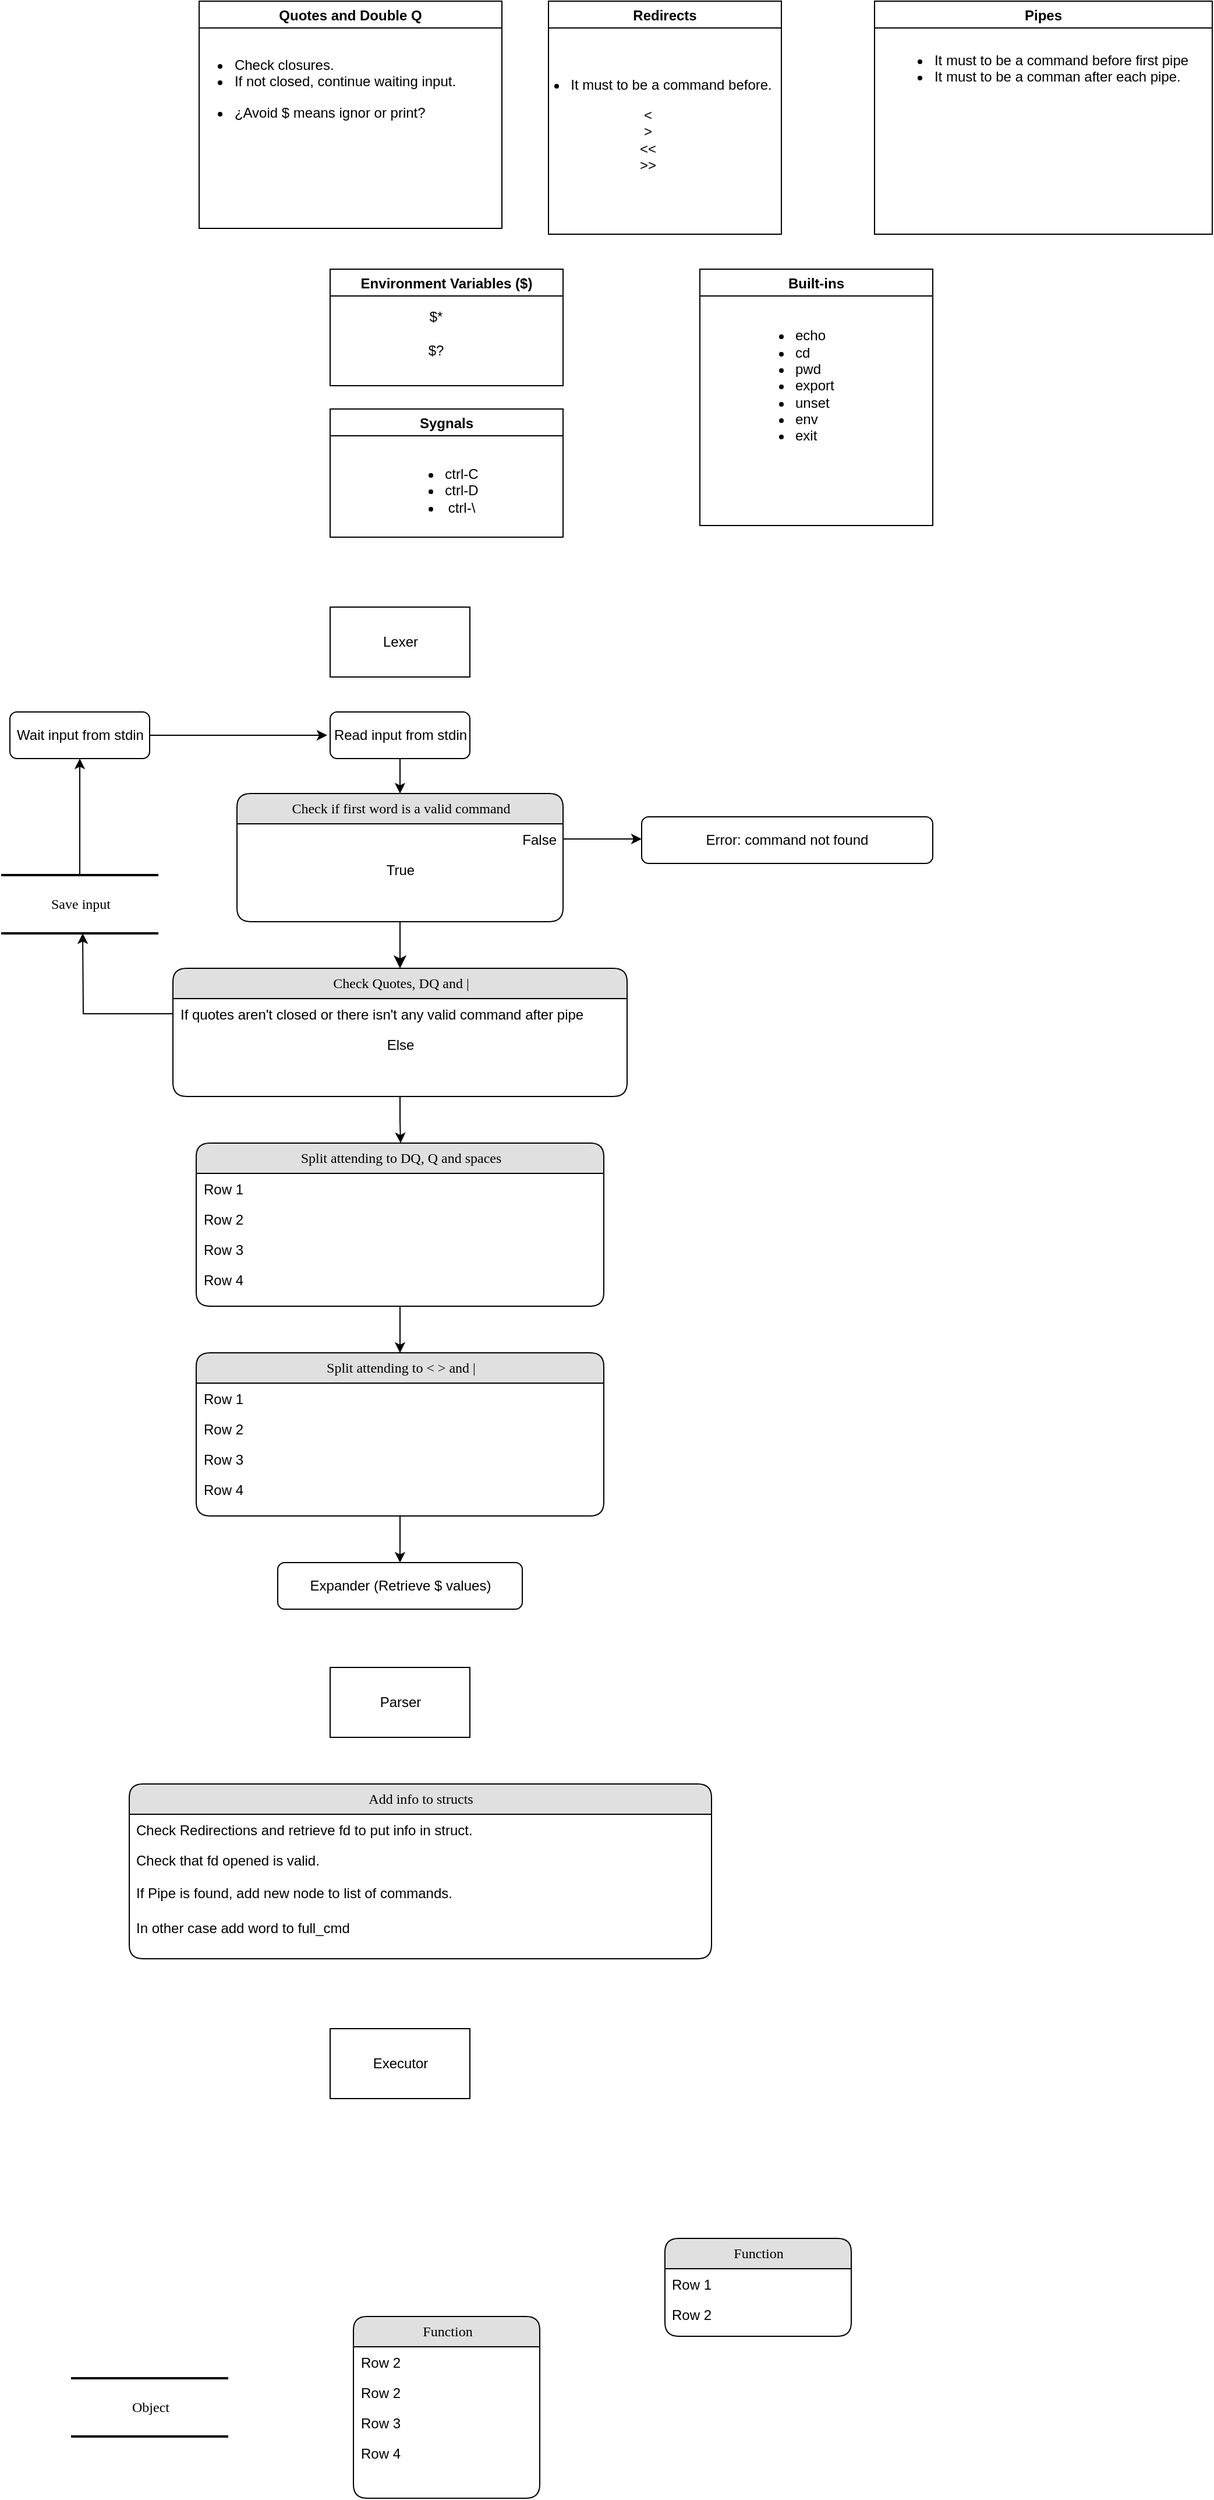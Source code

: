 <mxfile version="22.1.21" type="github">
  <diagram name="Page-1" id="5d7acffa-a066-3a61-03fe-96351882024d">
    <mxGraphModel dx="2150" dy="1416" grid="1" gridSize="10" guides="1" tooltips="1" connect="1" arrows="1" fold="1" page="1" pageScale="1" pageWidth="1100" pageHeight="850" background="#ffffff" math="0" shadow="0">
      <root>
        <mxCell id="0" />
        <mxCell id="1" parent="0" />
        <mxCell id="3XVryducqYzDSN-yYhmy-24" style="edgeStyle=orthogonalEdgeStyle;rounded=0;orthogonalLoop=1;jettySize=auto;html=1;" parent="1" source="2debaab0fafb2da2-10" target="3XVryducqYzDSN-yYhmy-23" edge="1">
          <mxGeometry relative="1" as="geometry" />
        </mxCell>
        <mxCell id="2debaab0fafb2da2-10" value="Save input" style="html=1;rounded=0;shadow=0;comic=0;labelBackgroundColor=none;strokeWidth=2;fontFamily=Verdana;fontSize=12;align=center;shape=mxgraph.ios7ui.horLines;" parent="1" vertex="1">
          <mxGeometry x="-110" y="110" width="135" height="50" as="geometry" />
        </mxCell>
        <mxCell id="21ea969265ad0168-6" value="Check if first word is a valid command" style="swimlane;html=1;fontStyle=0;childLayout=stackLayout;horizontal=1;startSize=26;fillColor=#e0e0e0;horizontalStack=0;resizeParent=1;resizeLast=0;collapsible=1;marginBottom=0;swimlaneFillColor=#ffffff;align=center;rounded=1;shadow=0;comic=0;labelBackgroundColor=none;strokeWidth=1;fontFamily=Verdana;fontSize=12" parent="1" vertex="1">
          <mxGeometry x="92.5" y="40" width="280" height="110" as="geometry" />
        </mxCell>
        <mxCell id="3XVryducqYzDSN-yYhmy-17" style="edgeStyle=orthogonalEdgeStyle;rounded=0;orthogonalLoop=1;jettySize=auto;html=1;" parent="21ea969265ad0168-6" source="21ea969265ad0168-7" edge="1">
          <mxGeometry relative="1" as="geometry">
            <mxPoint x="347.5" y="39" as="targetPoint" />
          </mxGeometry>
        </mxCell>
        <mxCell id="21ea969265ad0168-7" value="&lt;div align=&quot;right&quot;&gt;False&lt;/div&gt;" style="text;html=1;strokeColor=none;fillColor=none;spacingLeft=4;spacingRight=4;whiteSpace=wrap;overflow=hidden;rotatable=0;points=[[0,0.5],[1,0.5]];portConstraint=eastwest;align=right;" parent="21ea969265ad0168-6" vertex="1">
          <mxGeometry y="26" width="280" height="26" as="geometry" />
        </mxCell>
        <mxCell id="21ea969265ad0168-9" value="&lt;div align=&quot;center&quot;&gt;True&lt;/div&gt;" style="text;html=1;strokeColor=none;fillColor=none;spacingLeft=4;spacingRight=4;whiteSpace=wrap;overflow=hidden;rotatable=0;points=[[0,0.5],[1,0.5]];portConstraint=eastwest;align=center;" parent="21ea969265ad0168-6" vertex="1">
          <mxGeometry y="52" width="280" height="26" as="geometry" />
        </mxCell>
        <mxCell id="21ea969265ad0168-10" value="Function" style="swimlane;html=1;fontStyle=0;childLayout=stackLayout;horizontal=1;startSize=26;fillColor=#e0e0e0;horizontalStack=0;resizeParent=1;resizeLast=0;collapsible=1;marginBottom=0;swimlaneFillColor=#ffffff;align=center;rounded=1;shadow=0;comic=0;labelBackgroundColor=none;strokeWidth=1;fontFamily=Verdana;fontSize=12" parent="1" vertex="1">
          <mxGeometry x="192.5" y="1347" width="160" height="156" as="geometry" />
        </mxCell>
        <mxCell id="21ea969265ad0168-12" value="Row 2" style="text;html=1;strokeColor=none;fillColor=none;spacingLeft=4;spacingRight=4;whiteSpace=wrap;overflow=hidden;rotatable=0;points=[[0,0.5],[1,0.5]];portConstraint=eastwest;" parent="21ea969265ad0168-10" vertex="1">
          <mxGeometry y="26" width="160" height="26" as="geometry" />
        </mxCell>
        <mxCell id="21ea969265ad0168-8" value="Row 2" style="text;html=1;strokeColor=none;fillColor=none;spacingLeft=4;spacingRight=4;whiteSpace=wrap;overflow=hidden;rotatable=0;points=[[0,0.5],[1,0.5]];portConstraint=eastwest;" parent="21ea969265ad0168-10" vertex="1">
          <mxGeometry y="52" width="160" height="26" as="geometry" />
        </mxCell>
        <mxCell id="21ea969265ad0168-52" value="Row 3" style="text;html=1;strokeColor=none;fillColor=none;spacingLeft=4;spacingRight=4;whiteSpace=wrap;overflow=hidden;rotatable=0;points=[[0,0.5],[1,0.5]];portConstraint=eastwest;" parent="21ea969265ad0168-10" vertex="1">
          <mxGeometry y="78" width="160" height="26" as="geometry" />
        </mxCell>
        <mxCell id="21ea969265ad0168-13" value="Row 4" style="text;html=1;strokeColor=none;fillColor=none;spacingLeft=4;spacingRight=4;whiteSpace=wrap;overflow=hidden;rotatable=0;points=[[0,0.5],[1,0.5]];portConstraint=eastwest;" parent="21ea969265ad0168-10" vertex="1">
          <mxGeometry y="104" width="160" height="26" as="geometry" />
        </mxCell>
        <mxCell id="3XVryducqYzDSN-yYhmy-29" style="edgeStyle=orthogonalEdgeStyle;rounded=0;orthogonalLoop=1;jettySize=auto;html=1;exitX=0.5;exitY=1;exitDx=0;exitDy=0;" parent="1" source="21ea969265ad0168-14" edge="1">
          <mxGeometry relative="1" as="geometry">
            <mxPoint x="233" y="340" as="targetPoint" />
            <Array as="points">
              <mxPoint x="233" y="320" />
              <mxPoint x="233" y="320" />
            </Array>
          </mxGeometry>
        </mxCell>
        <mxCell id="21ea969265ad0168-14" value="Check Quotes, DQ and |" style="swimlane;html=1;fontStyle=0;childLayout=stackLayout;horizontal=1;startSize=26;fillColor=#e0e0e0;horizontalStack=0;resizeParent=1;resizeLast=0;collapsible=1;marginBottom=0;swimlaneFillColor=#ffffff;align=center;rounded=1;shadow=0;comic=0;labelBackgroundColor=none;strokeWidth=1;fontFamily=Verdana;fontSize=12" parent="1" vertex="1">
          <mxGeometry x="37.5" y="190" width="390" height="110" as="geometry" />
        </mxCell>
        <mxCell id="21ea969265ad0168-15" value="If quotes aren&#39;t closed or there isn&#39;t any valid command after pipe" style="text;html=1;strokeColor=none;fillColor=none;spacingLeft=4;spacingRight=4;whiteSpace=wrap;overflow=hidden;rotatable=0;points=[[0,0.5],[1,0.5]];portConstraint=eastwest;" parent="21ea969265ad0168-14" vertex="1">
          <mxGeometry y="26" width="390" height="26" as="geometry" />
        </mxCell>
        <mxCell id="21ea969265ad0168-17" value="Else" style="text;html=1;strokeColor=none;fillColor=none;spacingLeft=4;spacingRight=4;whiteSpace=wrap;overflow=hidden;rotatable=0;points=[[0,0.5],[1,0.5]];portConstraint=eastwest;align=center;" parent="21ea969265ad0168-14" vertex="1">
          <mxGeometry y="52" width="390" height="26" as="geometry" />
        </mxCell>
        <mxCell id="aaiDAb_gaF5hAQlq2L2B-3" style="edgeStyle=orthogonalEdgeStyle;rounded=0;orthogonalLoop=1;jettySize=auto;html=1;exitX=0.5;exitY=1;exitDx=0;exitDy=0;entryX=0.5;entryY=0;entryDx=0;entryDy=0;" edge="1" parent="1" source="21ea969265ad0168-18" target="3XVryducqYzDSN-yYhmy-39">
          <mxGeometry relative="1" as="geometry" />
        </mxCell>
        <mxCell id="21ea969265ad0168-18" value="Split attending to &amp;lt; &amp;gt; and |" style="swimlane;html=1;fontStyle=0;childLayout=stackLayout;horizontal=1;startSize=26;fillColor=#e0e0e0;horizontalStack=0;resizeParent=1;resizeLast=0;collapsible=1;marginBottom=0;swimlaneFillColor=#ffffff;align=center;rounded=1;shadow=0;comic=0;labelBackgroundColor=none;strokeWidth=1;fontFamily=Verdana;fontSize=12" parent="1" vertex="1">
          <mxGeometry x="57.5" y="520" width="350" height="140" as="geometry" />
        </mxCell>
        <mxCell id="21ea969265ad0168-19" value="Row 1" style="text;html=1;strokeColor=none;fillColor=none;spacingLeft=4;spacingRight=4;whiteSpace=wrap;overflow=hidden;rotatable=0;points=[[0,0.5],[1,0.5]];portConstraint=eastwest;" parent="21ea969265ad0168-18" vertex="1">
          <mxGeometry y="26" width="350" height="26" as="geometry" />
        </mxCell>
        <mxCell id="21ea969265ad0168-20" value="Row 2" style="text;html=1;strokeColor=none;fillColor=none;spacingLeft=4;spacingRight=4;whiteSpace=wrap;overflow=hidden;rotatable=0;points=[[0,0.5],[1,0.5]];portConstraint=eastwest;" parent="21ea969265ad0168-18" vertex="1">
          <mxGeometry y="52" width="350" height="26" as="geometry" />
        </mxCell>
        <mxCell id="21ea969265ad0168-51" value="Row 3" style="text;html=1;strokeColor=none;fillColor=none;spacingLeft=4;spacingRight=4;whiteSpace=wrap;overflow=hidden;rotatable=0;points=[[0,0.5],[1,0.5]];portConstraint=eastwest;" parent="21ea969265ad0168-18" vertex="1">
          <mxGeometry y="78" width="350" height="26" as="geometry" />
        </mxCell>
        <mxCell id="21ea969265ad0168-21" value="Row 4" style="text;html=1;strokeColor=none;fillColor=none;spacingLeft=4;spacingRight=4;whiteSpace=wrap;overflow=hidden;rotatable=0;points=[[0,0.5],[1,0.5]];portConstraint=eastwest;" parent="21ea969265ad0168-18" vertex="1">
          <mxGeometry y="104" width="350" height="26" as="geometry" />
        </mxCell>
        <mxCell id="21ea969265ad0168-22" value="Function" style="swimlane;html=1;fontStyle=0;childLayout=stackLayout;horizontal=1;startSize=26;fillColor=#e0e0e0;horizontalStack=0;resizeParent=1;resizeLast=0;collapsible=1;marginBottom=0;swimlaneFillColor=#ffffff;align=center;rounded=1;shadow=0;comic=0;labelBackgroundColor=none;strokeWidth=1;fontFamily=Verdana;fontSize=12" parent="1" vertex="1">
          <mxGeometry x="460" y="1280" width="160" height="84" as="geometry" />
        </mxCell>
        <mxCell id="21ea969265ad0168-23" value="Row 1" style="text;html=1;strokeColor=none;fillColor=none;spacingLeft=4;spacingRight=4;whiteSpace=wrap;overflow=hidden;rotatable=0;points=[[0,0.5],[1,0.5]];portConstraint=eastwest;" parent="21ea969265ad0168-22" vertex="1">
          <mxGeometry y="26" width="160" height="26" as="geometry" />
        </mxCell>
        <mxCell id="21ea969265ad0168-24" value="Row 2" style="text;html=1;strokeColor=none;fillColor=none;spacingLeft=4;spacingRight=4;whiteSpace=wrap;overflow=hidden;rotatable=0;points=[[0,0.5],[1,0.5]];portConstraint=eastwest;" parent="21ea969265ad0168-22" vertex="1">
          <mxGeometry y="52" width="160" height="26" as="geometry" />
        </mxCell>
        <mxCell id="21ea969265ad0168-26" value="Add info to structs" style="swimlane;html=1;fontStyle=0;childLayout=stackLayout;horizontal=1;startSize=26;fillColor=#e0e0e0;horizontalStack=0;resizeParent=1;resizeLast=0;collapsible=1;marginBottom=0;swimlaneFillColor=#ffffff;align=center;rounded=1;shadow=0;comic=0;labelBackgroundColor=none;strokeWidth=1;fontFamily=Verdana;fontSize=12" parent="1" vertex="1">
          <mxGeometry y="890" width="500" height="150" as="geometry" />
        </mxCell>
        <mxCell id="21ea969265ad0168-27" value="Check Redirections and retrieve fd to put info in struct." style="text;html=1;strokeColor=none;fillColor=none;spacingLeft=4;spacingRight=4;whiteSpace=wrap;overflow=hidden;rotatable=0;points=[[0,0.5],[1,0.5]];portConstraint=eastwest;" parent="21ea969265ad0168-26" vertex="1">
          <mxGeometry y="26" width="500" height="26" as="geometry" />
        </mxCell>
        <mxCell id="21ea969265ad0168-28" value="Check that fd opened is valid." style="text;html=1;strokeColor=none;fillColor=none;spacingLeft=4;spacingRight=4;whiteSpace=wrap;overflow=hidden;rotatable=0;points=[[0,0.5],[1,0.5]];portConstraint=eastwest;" parent="21ea969265ad0168-26" vertex="1">
          <mxGeometry y="52" width="500" height="28" as="geometry" />
        </mxCell>
        <mxCell id="21ea969265ad0168-29" value="If Pipe is found, add new node to list of commands." style="text;html=1;strokeColor=none;fillColor=none;spacingLeft=4;spacingRight=4;whiteSpace=wrap;overflow=hidden;rotatable=0;points=[[0,0.5],[1,0.5]];portConstraint=eastwest;" parent="21ea969265ad0168-26" vertex="1">
          <mxGeometry y="80" width="500" height="30" as="geometry" />
        </mxCell>
        <mxCell id="21ea969265ad0168-11" value="In other case add word to full_cmd" style="text;html=1;strokeColor=none;fillColor=none;spacingLeft=4;spacingRight=4;whiteSpace=wrap;overflow=hidden;rotatable=0;points=[[0,0.5],[1,0.5]];portConstraint=eastwest;" parent="21ea969265ad0168-26" vertex="1">
          <mxGeometry y="110" width="500" height="26" as="geometry" />
        </mxCell>
        <mxCell id="21ea969265ad0168-30" value="Object" style="html=1;rounded=0;shadow=0;comic=0;labelBackgroundColor=none;strokeWidth=2;fontFamily=Verdana;fontSize=12;align=center;shape=mxgraph.ios7ui.horLines;" parent="1" vertex="1">
          <mxGeometry x="-50" y="1400" width="135" height="50" as="geometry" />
        </mxCell>
        <mxCell id="21ea969265ad0168-36" style="edgeStyle=orthogonalEdgeStyle;html=1;labelBackgroundColor=none;startFill=0;startSize=8;endFill=1;endSize=8;fontFamily=Verdana;fontSize=12;" parent="1" source="21ea969265ad0168-6" target="21ea969265ad0168-14" edge="1">
          <mxGeometry relative="1" as="geometry" />
        </mxCell>
        <mxCell id="3XVryducqYzDSN-yYhmy-1" value="Quotes and Double Q" style="swimlane;" parent="1" vertex="1">
          <mxGeometry x="60" y="-640" width="260" height="195" as="geometry">
            <mxRectangle x="60" y="-520" width="160" height="30" as="alternateBounds" />
          </mxGeometry>
        </mxCell>
        <mxCell id="3XVryducqYzDSN-yYhmy-7" value="&lt;ul style=&quot;&quot;&gt;&lt;li&gt;&lt;div align=&quot;left&quot;&gt;Check closures.&lt;/div&gt;&lt;/li&gt;&lt;li&gt;If not closed, continue waiting input.&lt;br&gt;&lt;/li&gt;&lt;/ul&gt;&lt;div align=&quot;left&quot;&gt;&lt;ul&gt;&lt;li&gt;¿Avoid $ means ignor or print?&lt;/li&gt;&lt;/ul&gt;&lt;/div&gt;" style="text;html=1;align=center;verticalAlign=middle;resizable=0;points=[];autosize=1;strokeColor=none;fillColor=none;" parent="3XVryducqYzDSN-yYhmy-1" vertex="1">
          <mxGeometry x="-20" y="30" width="250" height="90" as="geometry" />
        </mxCell>
        <mxCell id="3XVryducqYzDSN-yYhmy-2" value="Redirects" style="swimlane;" parent="1" vertex="1">
          <mxGeometry x="360" y="-640" width="200" height="200" as="geometry" />
        </mxCell>
        <mxCell id="3XVryducqYzDSN-yYhmy-10" value="&lt;ul&gt;&lt;li&gt;It must to be a command before.&lt;/li&gt;&lt;/ul&gt;&lt;div&gt;&amp;lt;&lt;/div&gt;&lt;div&gt;&amp;gt;&lt;/div&gt;&lt;div&gt;&amp;lt;&amp;lt;&lt;/div&gt;&lt;div&gt;&amp;gt;&amp;gt;&lt;br&gt;&lt;/div&gt;" style="text;html=1;align=center;verticalAlign=middle;resizable=0;points=[];autosize=1;strokeColor=none;fillColor=none;" parent="3XVryducqYzDSN-yYhmy-2" vertex="1">
          <mxGeometry x="-30" y="45" width="230" height="110" as="geometry" />
        </mxCell>
        <mxCell id="3XVryducqYzDSN-yYhmy-3" value="Built-ins" style="swimlane;" parent="1" vertex="1">
          <mxGeometry x="490" y="-410" width="200" height="220" as="geometry" />
        </mxCell>
        <mxCell id="3XVryducqYzDSN-yYhmy-27" value="&lt;div align=&quot;left&quot;&gt;&lt;ul&gt;&lt;li&gt;echo&lt;/li&gt;&lt;li&gt;cd&lt;/li&gt;&lt;li&gt;pwd&lt;/li&gt;&lt;li&gt;&lt;div&gt;export&lt;/div&gt;&lt;/li&gt;&lt;li&gt;unset&lt;/li&gt;&lt;li&gt;env&lt;/li&gt;&lt;li&gt;exit&lt;br&gt;&lt;/li&gt;&lt;/ul&gt;&lt;/div&gt;" style="text;html=1;align=left;verticalAlign=middle;resizable=0;points=[];autosize=1;strokeColor=none;fillColor=none;" parent="3XVryducqYzDSN-yYhmy-3" vertex="1">
          <mxGeometry x="40" y="30" width="100" height="140" as="geometry" />
        </mxCell>
        <mxCell id="3XVryducqYzDSN-yYhmy-4" value="Environment Variables ($)" style="swimlane;" parent="1" vertex="1">
          <mxGeometry x="172.5" y="-410" width="200" height="100" as="geometry" />
        </mxCell>
        <mxCell id="3XVryducqYzDSN-yYhmy-28" value="&lt;div&gt;$*&lt;/div&gt;&lt;div&gt;&lt;br&gt;&lt;/div&gt;&lt;div&gt;$?&lt;br&gt;&lt;/div&gt;" style="text;html=1;align=center;verticalAlign=middle;resizable=0;points=[];autosize=1;strokeColor=none;fillColor=none;" parent="3XVryducqYzDSN-yYhmy-4" vertex="1">
          <mxGeometry x="70" y="25" width="40" height="60" as="geometry" />
        </mxCell>
        <mxCell id="3XVryducqYzDSN-yYhmy-5" value="Sygnals" style="swimlane;" parent="1" vertex="1">
          <mxGeometry x="172.5" y="-290" width="200" height="110" as="geometry" />
        </mxCell>
        <mxCell id="3XVryducqYzDSN-yYhmy-26" value="&lt;ul&gt;&lt;li&gt;ctrl-C&lt;/li&gt;&lt;li&gt;ctrl-D&lt;/li&gt;&lt;li&gt;ctrl-\&lt;/li&gt;&lt;/ul&gt;" style="text;html=1;align=center;verticalAlign=middle;resizable=0;points=[];autosize=1;strokeColor=none;fillColor=none;" parent="3XVryducqYzDSN-yYhmy-5" vertex="1">
          <mxGeometry x="47.5" y="30" width="90" height="80" as="geometry" />
        </mxCell>
        <mxCell id="3XVryducqYzDSN-yYhmy-6" value="Pipes" style="swimlane;" parent="1" vertex="1">
          <mxGeometry x="640" y="-640" width="290" height="200" as="geometry" />
        </mxCell>
        <mxCell id="3XVryducqYzDSN-yYhmy-12" value="&lt;ul&gt;&lt;li&gt;It must to be a command before first pipe&lt;br&gt;&lt;/li&gt;&lt;li&gt;&lt;div align=&quot;left&quot;&gt;It must to be a comman after each pipe.&lt;br&gt;&lt;/div&gt;&lt;div align=&quot;left&quot;&gt;&lt;br&gt;&lt;/div&gt;&lt;/li&gt;&lt;/ul&gt;" style="text;html=1;align=center;verticalAlign=middle;resizable=0;points=[];autosize=1;strokeColor=none;fillColor=none;" parent="3XVryducqYzDSN-yYhmy-6" vertex="1">
          <mxGeometry y="25" width="280" height="80" as="geometry" />
        </mxCell>
        <mxCell id="3XVryducqYzDSN-yYhmy-14" value="Lexer" style="rounded=0;whiteSpace=wrap;html=1;" parent="1" vertex="1">
          <mxGeometry x="172.5" y="-120" width="120" height="60" as="geometry" />
        </mxCell>
        <mxCell id="3XVryducqYzDSN-yYhmy-16" style="edgeStyle=orthogonalEdgeStyle;rounded=0;orthogonalLoop=1;jettySize=auto;html=1;" parent="1" source="3XVryducqYzDSN-yYhmy-15" edge="1">
          <mxGeometry relative="1" as="geometry">
            <mxPoint x="232.5" y="40" as="targetPoint" />
          </mxGeometry>
        </mxCell>
        <mxCell id="3XVryducqYzDSN-yYhmy-15" value="Read input from stdin" style="rounded=1;whiteSpace=wrap;html=1;" parent="1" vertex="1">
          <mxGeometry x="172.5" y="-30" width="120" height="40" as="geometry" />
        </mxCell>
        <mxCell id="3XVryducqYzDSN-yYhmy-18" value="Error: command not found" style="rounded=1;whiteSpace=wrap;html=1;" parent="1" vertex="1">
          <mxGeometry x="440" y="60" width="250" height="40" as="geometry" />
        </mxCell>
        <mxCell id="3XVryducqYzDSN-yYhmy-19" style="edgeStyle=orthogonalEdgeStyle;rounded=0;orthogonalLoop=1;jettySize=auto;html=1;" parent="1" source="21ea969265ad0168-15" edge="1">
          <mxGeometry relative="1" as="geometry">
            <mxPoint x="-40" y="160" as="targetPoint" />
          </mxGeometry>
        </mxCell>
        <mxCell id="3XVryducqYzDSN-yYhmy-25" style="edgeStyle=orthogonalEdgeStyle;rounded=0;orthogonalLoop=1;jettySize=auto;html=1;" parent="1" source="3XVryducqYzDSN-yYhmy-23" edge="1">
          <mxGeometry relative="1" as="geometry">
            <mxPoint x="170" y="-10" as="targetPoint" />
          </mxGeometry>
        </mxCell>
        <mxCell id="3XVryducqYzDSN-yYhmy-23" value="Wait input from stdin" style="rounded=1;whiteSpace=wrap;html=1;" parent="1" vertex="1">
          <mxGeometry x="-102.5" y="-30" width="120" height="40" as="geometry" />
        </mxCell>
        <mxCell id="aaiDAb_gaF5hAQlq2L2B-2" style="edgeStyle=orthogonalEdgeStyle;rounded=0;orthogonalLoop=1;jettySize=auto;html=1;exitX=0.5;exitY=1;exitDx=0;exitDy=0;entryX=0.5;entryY=0;entryDx=0;entryDy=0;" edge="1" parent="1" source="3XVryducqYzDSN-yYhmy-30" target="21ea969265ad0168-18">
          <mxGeometry relative="1" as="geometry" />
        </mxCell>
        <mxCell id="3XVryducqYzDSN-yYhmy-30" value="&lt;div&gt;Split attending to DQ, Q and spaces&lt;br&gt;&lt;/div&gt;" style="swimlane;html=1;fontStyle=0;childLayout=stackLayout;horizontal=1;startSize=26;fillColor=#e0e0e0;horizontalStack=0;resizeParent=1;resizeLast=0;collapsible=1;marginBottom=0;swimlaneFillColor=#ffffff;align=center;rounded=1;shadow=0;comic=0;labelBackgroundColor=none;strokeWidth=1;fontFamily=Verdana;fontSize=12" parent="1" vertex="1">
          <mxGeometry x="57.5" y="340" width="350" height="140" as="geometry" />
        </mxCell>
        <mxCell id="3XVryducqYzDSN-yYhmy-31" value="Row 1" style="text;html=1;strokeColor=none;fillColor=none;spacingLeft=4;spacingRight=4;whiteSpace=wrap;overflow=hidden;rotatable=0;points=[[0,0.5],[1,0.5]];portConstraint=eastwest;" parent="3XVryducqYzDSN-yYhmy-30" vertex="1">
          <mxGeometry y="26" width="350" height="26" as="geometry" />
        </mxCell>
        <mxCell id="3XVryducqYzDSN-yYhmy-32" value="Row 2" style="text;html=1;strokeColor=none;fillColor=none;spacingLeft=4;spacingRight=4;whiteSpace=wrap;overflow=hidden;rotatable=0;points=[[0,0.5],[1,0.5]];portConstraint=eastwest;" parent="3XVryducqYzDSN-yYhmy-30" vertex="1">
          <mxGeometry y="52" width="350" height="26" as="geometry" />
        </mxCell>
        <mxCell id="3XVryducqYzDSN-yYhmy-33" value="Row 3" style="text;html=1;strokeColor=none;fillColor=none;spacingLeft=4;spacingRight=4;whiteSpace=wrap;overflow=hidden;rotatable=0;points=[[0,0.5],[1,0.5]];portConstraint=eastwest;" parent="3XVryducqYzDSN-yYhmy-30" vertex="1">
          <mxGeometry y="78" width="350" height="26" as="geometry" />
        </mxCell>
        <mxCell id="3XVryducqYzDSN-yYhmy-34" value="Row 4" style="text;html=1;strokeColor=none;fillColor=none;spacingLeft=4;spacingRight=4;whiteSpace=wrap;overflow=hidden;rotatable=0;points=[[0,0.5],[1,0.5]];portConstraint=eastwest;" parent="3XVryducqYzDSN-yYhmy-30" vertex="1">
          <mxGeometry y="104" width="350" height="26" as="geometry" />
        </mxCell>
        <mxCell id="3XVryducqYzDSN-yYhmy-39" value="Expander (Retrieve $ values)" style="rounded=1;whiteSpace=wrap;html=1;" parent="1" vertex="1">
          <mxGeometry x="127.5" y="700" width="210" height="40" as="geometry" />
        </mxCell>
        <mxCell id="3XVryducqYzDSN-yYhmy-43" value="Parser" style="rounded=0;whiteSpace=wrap;html=1;" parent="1" vertex="1">
          <mxGeometry x="172.5" y="790" width="120" height="60" as="geometry" />
        </mxCell>
        <mxCell id="3XVryducqYzDSN-yYhmy-44" value="&lt;div&gt;Executor&lt;/div&gt;" style="rounded=0;whiteSpace=wrap;html=1;" parent="1" vertex="1">
          <mxGeometry x="172.5" y="1100" width="120" height="60" as="geometry" />
        </mxCell>
      </root>
    </mxGraphModel>
  </diagram>
</mxfile>
